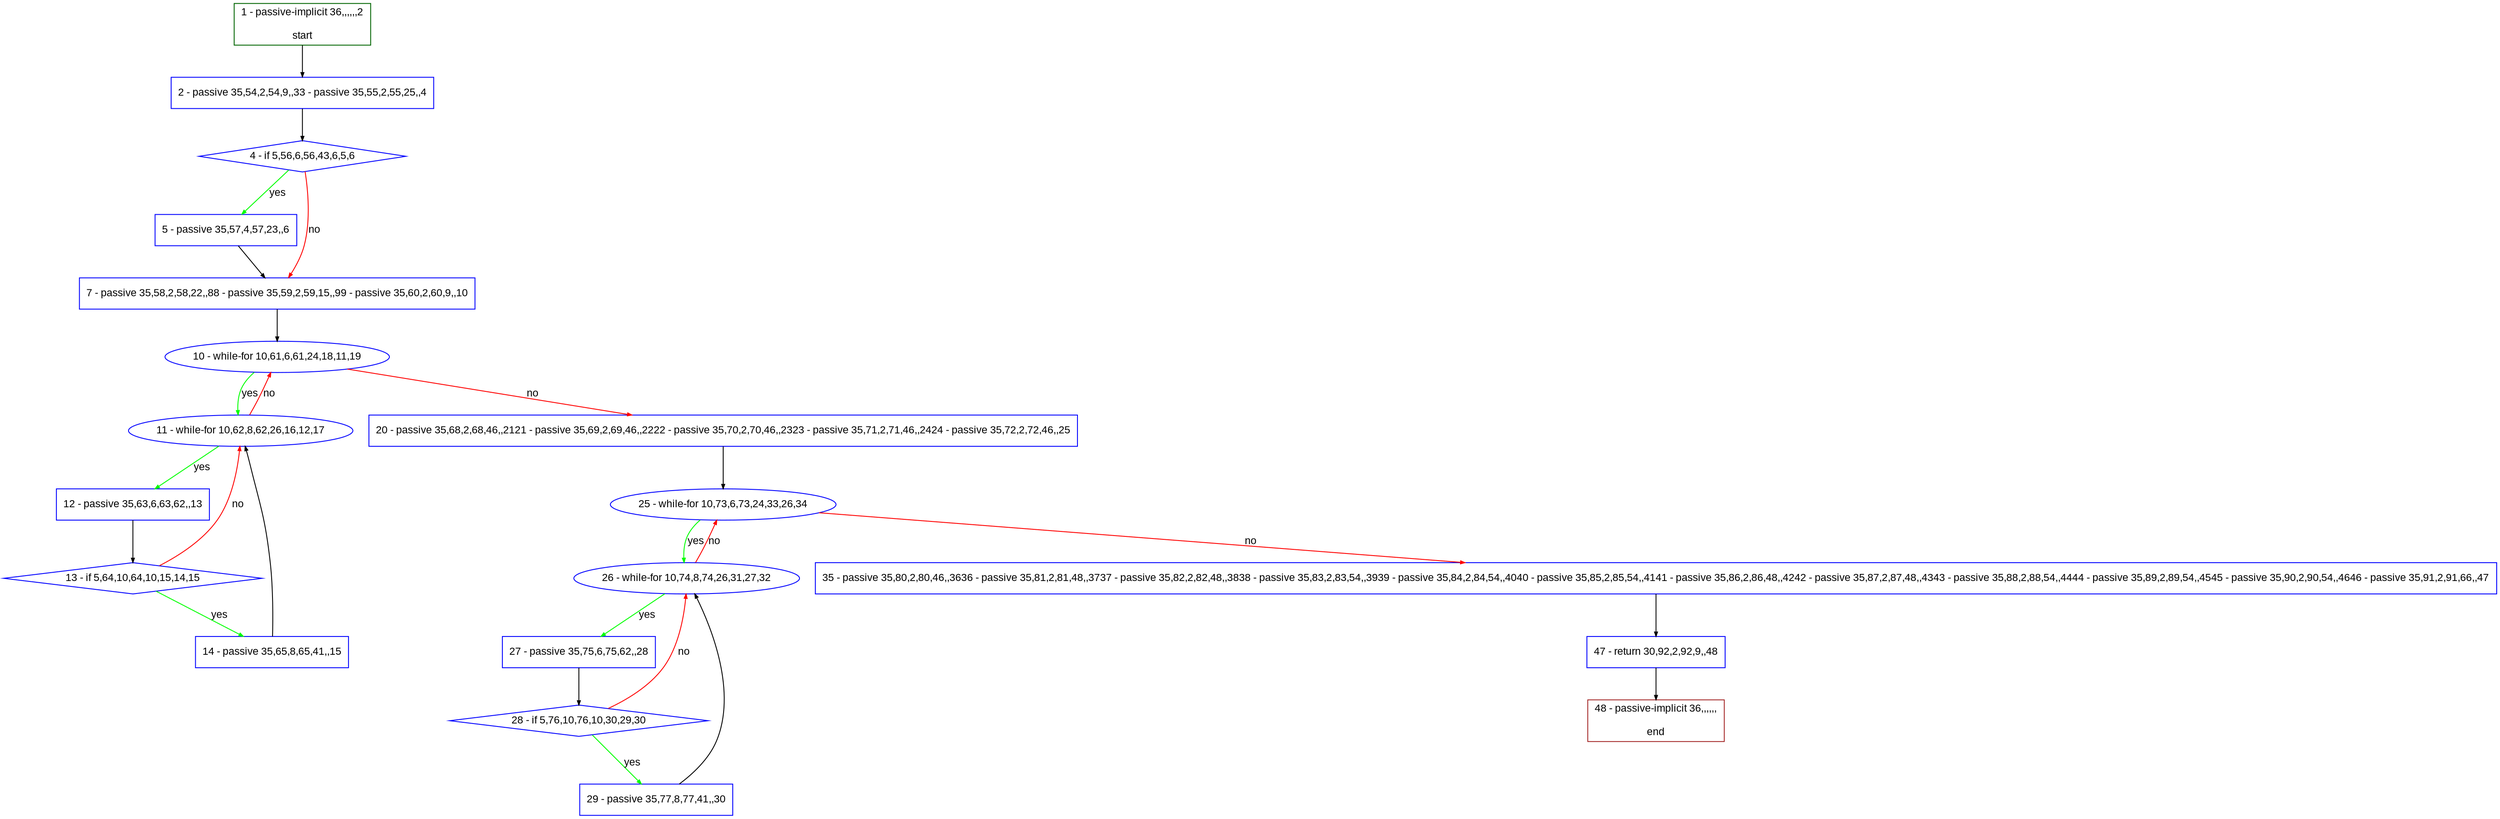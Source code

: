 digraph "" {
  graph [pack="true", label="", fontsize="12", packmode="clust", fontname="Arial", fillcolor="#FFFFCC", bgcolor="white", style="rounded,filled", compound="true"];
  node [node_initialized="no", label="", color="grey", fontsize="12", fillcolor="white", fontname="Arial", style="filled", shape="rectangle", compound="true", fixedsize="false"];
  edge [fontcolor="black", arrowhead="normal", arrowtail="none", arrowsize="0.5", ltail="", label="", color="black", fontsize="12", lhead="", fontname="Arial", dir="forward", compound="true"];
  __N1 [label="2 - passive 35,54,2,54,9,,33 - passive 35,55,2,55,25,,4", color="#0000ff", fillcolor="#ffffff", style="filled", shape="box"];
  __N2 [label="1 - passive-implicit 36,,,,,,2\n\nstart", color="#006400", fillcolor="#ffffff", style="filled", shape="box"];
  __N3 [label="4 - if 5,56,6,56,43,6,5,6", color="#0000ff", fillcolor="#ffffff", style="filled", shape="diamond"];
  __N4 [label="5 - passive 35,57,4,57,23,,6", color="#0000ff", fillcolor="#ffffff", style="filled", shape="box"];
  __N5 [label="7 - passive 35,58,2,58,22,,88 - passive 35,59,2,59,15,,99 - passive 35,60,2,60,9,,10", color="#0000ff", fillcolor="#ffffff", style="filled", shape="box"];
  __N6 [label="10 - while-for 10,61,6,61,24,18,11,19", color="#0000ff", fillcolor="#ffffff", style="filled", shape="oval"];
  __N7 [label="11 - while-for 10,62,8,62,26,16,12,17", color="#0000ff", fillcolor="#ffffff", style="filled", shape="oval"];
  __N8 [label="20 - passive 35,68,2,68,46,,2121 - passive 35,69,2,69,46,,2222 - passive 35,70,2,70,46,,2323 - passive 35,71,2,71,46,,2424 - passive 35,72,2,72,46,,25", color="#0000ff", fillcolor="#ffffff", style="filled", shape="box"];
  __N9 [label="12 - passive 35,63,6,63,62,,13", color="#0000ff", fillcolor="#ffffff", style="filled", shape="box"];
  __N10 [label="13 - if 5,64,10,64,10,15,14,15", color="#0000ff", fillcolor="#ffffff", style="filled", shape="diamond"];
  __N11 [label="14 - passive 35,65,8,65,41,,15", color="#0000ff", fillcolor="#ffffff", style="filled", shape="box"];
  __N12 [label="25 - while-for 10,73,6,73,24,33,26,34", color="#0000ff", fillcolor="#ffffff", style="filled", shape="oval"];
  __N13 [label="26 - while-for 10,74,8,74,26,31,27,32", color="#0000ff", fillcolor="#ffffff", style="filled", shape="oval"];
  __N14 [label="35 - passive 35,80,2,80,46,,3636 - passive 35,81,2,81,48,,3737 - passive 35,82,2,82,48,,3838 - passive 35,83,2,83,54,,3939 - passive 35,84,2,84,54,,4040 - passive 35,85,2,85,54,,4141 - passive 35,86,2,86,48,,4242 - passive 35,87,2,87,48,,4343 - passive 35,88,2,88,54,,4444 - passive 35,89,2,89,54,,4545 - passive 35,90,2,90,54,,4646 - passive 35,91,2,91,66,,47", color="#0000ff", fillcolor="#ffffff", style="filled", shape="box"];
  __N15 [label="27 - passive 35,75,6,75,62,,28", color="#0000ff", fillcolor="#ffffff", style="filled", shape="box"];
  __N16 [label="28 - if 5,76,10,76,10,30,29,30", color="#0000ff", fillcolor="#ffffff", style="filled", shape="diamond"];
  __N17 [label="29 - passive 35,77,8,77,41,,30", color="#0000ff", fillcolor="#ffffff", style="filled", shape="box"];
  __N18 [label="47 - return 30,92,2,92,9,,48", color="#0000ff", fillcolor="#ffffff", style="filled", shape="box"];
  __N19 [label="48 - passive-implicit 36,,,,,,\n\nend", color="#a52a2a", fillcolor="#ffffff", style="filled", shape="box"];
  __N2 -> __N1 [arrowhead="normal", arrowtail="none", color="#000000", label="", dir="forward"];
  __N1 -> __N3 [arrowhead="normal", arrowtail="none", color="#000000", label="", dir="forward"];
  __N3 -> __N4 [arrowhead="normal", arrowtail="none", color="#00ff00", label="yes", dir="forward"];
  __N3 -> __N5 [arrowhead="normal", arrowtail="none", color="#ff0000", label="no", dir="forward"];
  __N4 -> __N5 [arrowhead="normal", arrowtail="none", color="#000000", label="", dir="forward"];
  __N5 -> __N6 [arrowhead="normal", arrowtail="none", color="#000000", label="", dir="forward"];
  __N6 -> __N7 [arrowhead="normal", arrowtail="none", color="#00ff00", label="yes", dir="forward"];
  __N7 -> __N6 [arrowhead="normal", arrowtail="none", color="#ff0000", label="no", dir="forward"];
  __N6 -> __N8 [arrowhead="normal", arrowtail="none", color="#ff0000", label="no", dir="forward"];
  __N7 -> __N9 [arrowhead="normal", arrowtail="none", color="#00ff00", label="yes", dir="forward"];
  __N9 -> __N10 [arrowhead="normal", arrowtail="none", color="#000000", label="", dir="forward"];
  __N10 -> __N7 [arrowhead="normal", arrowtail="none", color="#ff0000", label="no", dir="forward"];
  __N10 -> __N11 [arrowhead="normal", arrowtail="none", color="#00ff00", label="yes", dir="forward"];
  __N11 -> __N7 [arrowhead="normal", arrowtail="none", color="#000000", label="", dir="forward"];
  __N8 -> __N12 [arrowhead="normal", arrowtail="none", color="#000000", label="", dir="forward"];
  __N12 -> __N13 [arrowhead="normal", arrowtail="none", color="#00ff00", label="yes", dir="forward"];
  __N13 -> __N12 [arrowhead="normal", arrowtail="none", color="#ff0000", label="no", dir="forward"];
  __N12 -> __N14 [arrowhead="normal", arrowtail="none", color="#ff0000", label="no", dir="forward"];
  __N13 -> __N15 [arrowhead="normal", arrowtail="none", color="#00ff00", label="yes", dir="forward"];
  __N15 -> __N16 [arrowhead="normal", arrowtail="none", color="#000000", label="", dir="forward"];
  __N16 -> __N13 [arrowhead="normal", arrowtail="none", color="#ff0000", label="no", dir="forward"];
  __N16 -> __N17 [arrowhead="normal", arrowtail="none", color="#00ff00", label="yes", dir="forward"];
  __N17 -> __N13 [arrowhead="normal", arrowtail="none", color="#000000", label="", dir="forward"];
  __N14 -> __N18 [arrowhead="normal", arrowtail="none", color="#000000", label="", dir="forward"];
  __N18 -> __N19 [arrowhead="normal", arrowtail="none", color="#000000", label="", dir="forward"];
}
